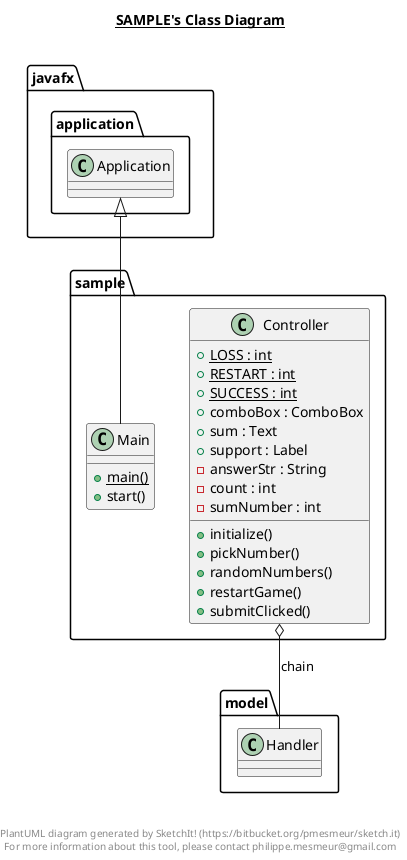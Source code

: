 @startuml

title __SAMPLE's Class Diagram__\n

  namespace sample {
    class sample.Controller {
        {static} + LOSS : int
        {static} + RESTART : int
        {static} + SUCCESS : int
        + comboBox : ComboBox
        + sum : Text
        + support : Label
        - answerStr : String
        - count : int
        - sumNumber : int
        + initialize()
        + pickNumber()
        + randomNumbers()
        + restartGame()
        + submitClicked()
    }
  }
  

  namespace sample {
    class sample.Main {
        {static} + main()
        + start()
    }
  }
  

  sample.Controller o-- model.Handler : chain
  sample.Main -up-|> javafx.application.Application


right footer


PlantUML diagram generated by SketchIt! (https://bitbucket.org/pmesmeur/sketch.it)
For more information about this tool, please contact philippe.mesmeur@gmail.com
endfooter

@enduml
